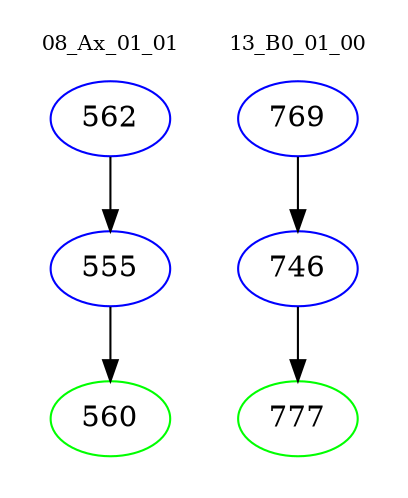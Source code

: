 digraph{
subgraph cluster_0 {
color = white
label = "08_Ax_01_01";
fontsize=10;
T0_562 [label="562", color="blue"]
T0_562 -> T0_555 [color="black"]
T0_555 [label="555", color="blue"]
T0_555 -> T0_560 [color="black"]
T0_560 [label="560", color="green"]
}
subgraph cluster_1 {
color = white
label = "13_B0_01_00";
fontsize=10;
T1_769 [label="769", color="blue"]
T1_769 -> T1_746 [color="black"]
T1_746 [label="746", color="blue"]
T1_746 -> T1_777 [color="black"]
T1_777 [label="777", color="green"]
}
}
